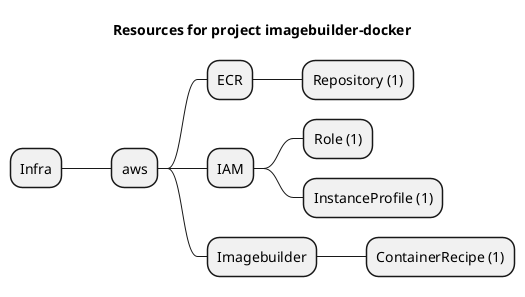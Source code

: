 @startmindmap
title Resources for project imagebuilder-docker
skinparam monochrome true
+ Infra
++ aws
+++ ECR
++++ Repository (1)
+++ IAM
++++ Role (1)
++++ InstanceProfile (1)
+++ Imagebuilder
++++ ContainerRecipe (1)
@endmindmap